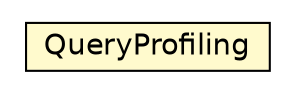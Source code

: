 #!/usr/local/bin/dot
#
# Class diagram 
# Generated by UMLGraph version 5.1 (http://www.umlgraph.org/)
#

digraph G {
	edge [fontname="Helvetica",fontsize=10,labelfontname="Helvetica",labelfontsize=10];
	node [fontname="Helvetica",fontsize=10,shape=plaintext];
	nodesep=0.25;
	ranksep=0.5;
	// jason.profiling.QueryProfiling
	c46610 [label=<<table title="jason.profiling.QueryProfiling" border="0" cellborder="1" cellspacing="0" cellpadding="2" port="p" bgcolor="lemonChiffon" href="./QueryProfiling.html">
		<tr><td><table border="0" cellspacing="0" cellpadding="1">
<tr><td align="center" balign="center"> QueryProfiling </td></tr>
		</table></td></tr>
		</table>>, fontname="Helvetica", fontcolor="black", fontsize=14.0];
}

